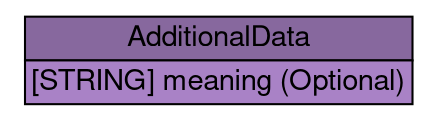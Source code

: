 digraph AdditionalData {
	graph [bb="0,0,201,50",
		rankdir=LR
	];
	node [label="\N"];
	AdditionalData	 [height=0.69444,
		label=<<table BORDER="0" CELLBORDER="1" CELLSPACING="0"> <tr> <td BGCOLOR="#87689e" HREF="/html/IDMEFv2/AdditionalData.html" TITLE="The AdditionalData class is used to provide information that cannot be represented by the data model. AdditionalData can be used to provide atomic data (integers, strings, etc.) in cases where only small amounts of additional information need to be sent; it can also be used to extend the data model and the DTD to support the transmission of complex data (such as packet headers). Detailed instructions for extending the data model and the DTD are provided in Section 5. "><FONT FACE="Nimbus Sans L">AdditionalData</FONT></td> </tr>" %<tr><td BGCOLOR="#a982c6"  HREF="/html/IDMEFv2/AdditionalData.html" TITLE="A string describing the meaning of the element content. These values will be vendor/implementation dependent; the method for ensuring that managers understand the strings sent by analyzers is outside the scope of this specification.  A list of acceptable meaning keywords is not within the scope of the document, although later versions may undertake to establish such a list."><FONT FACE="Nimbus Sans L">[STRING] meaning (Optional)</FONT></td></tr>%</table>>,
		pos="100.5,25",
		shape=plaintext,
		width=2.7917];
}
